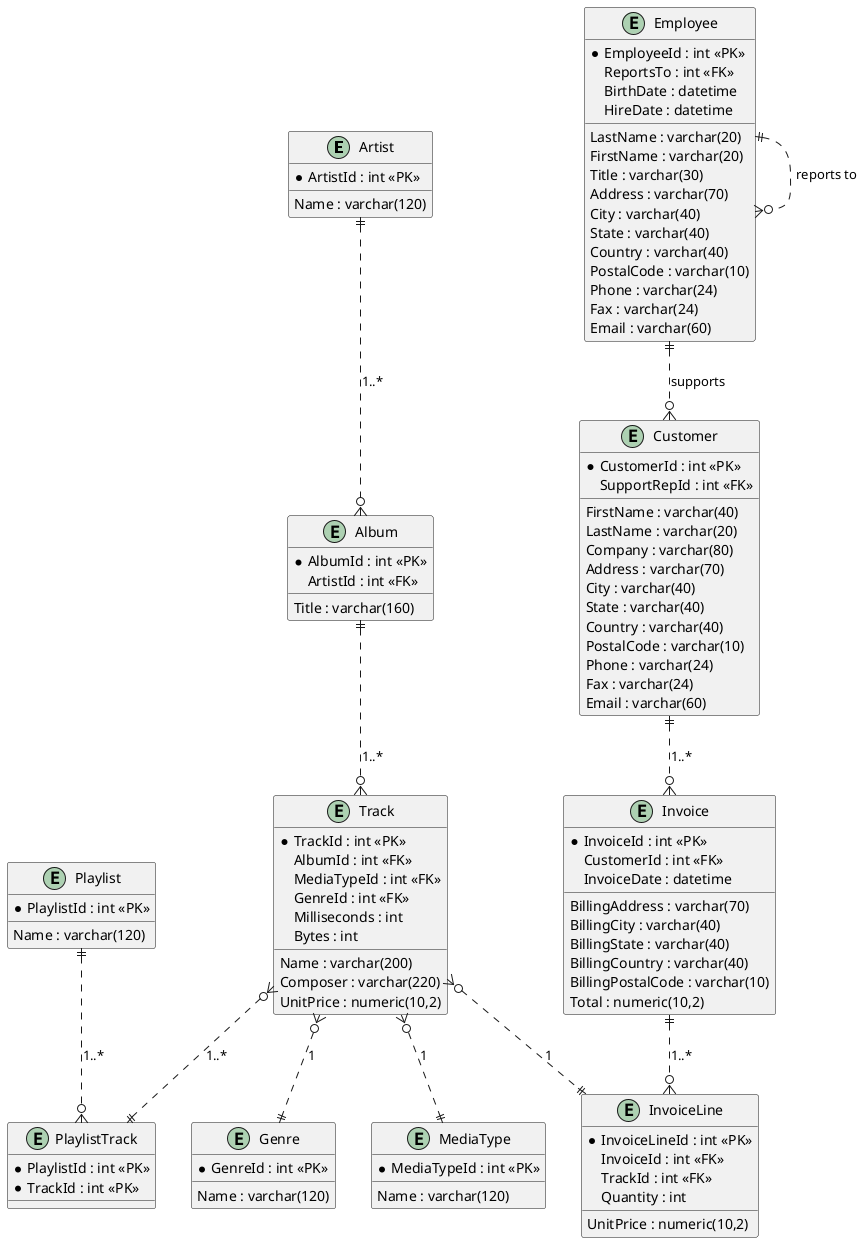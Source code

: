 @startuml Music Store Database Schema
!define Table(name,desc) entity name as "name\ndesc" << (T,#FFAAAA) >>
!define primary_key(x) <b>x</b>
!define foreign_key(x) <i>x</i>

entity "Artist" as Artist {
  * ArtistId : int <<PK>>
  Name : varchar(120)
}

entity "Album" as Album {
  * AlbumId : int <<PK>>
  Title : varchar(160)
  ArtistId : int <<FK>>
}

entity "Track" as Track {
  * TrackId : int <<PK>>
  Name : varchar(200)
  AlbumId : int <<FK>>
  MediaTypeId : int <<FK>>
  GenreId : int <<FK>>
  Composer : varchar(220)
  Milliseconds : int
  Bytes : int
  UnitPrice : numeric(10,2)
}

entity "Genre" as Genre {
  * GenreId : int <<PK>>
  Name : varchar(120)
}

entity "MediaType" as MediaType {
  * MediaTypeId : int <<PK>>
  Name : varchar(120)
}

entity "Playlist" as Playlist {
  * PlaylistId : int <<PK>>
  Name : varchar(120)
}

entity "PlaylistTrack" as PlaylistTrack {
  * PlaylistId : int <<PK>>
  * TrackId : int <<PK>>
}

entity "Employee" as Employee {
  * EmployeeId : int <<PK>>
  LastName : varchar(20)
  FirstName : varchar(20)
  Title : varchar(30)
  ReportsTo : int <<FK>>
  BirthDate : datetime
  HireDate : datetime
  Address : varchar(70)
  City : varchar(40)
  State : varchar(40)
  Country : varchar(40)
  PostalCode : varchar(10)
  Phone : varchar(24)
  Fax : varchar(24)
  Email : varchar(60)
}

entity "Customer" as Customer {
  * CustomerId : int <<PK>>
  FirstName : varchar(40)
  LastName : varchar(20)
  Company : varchar(80)
  Address : varchar(70)
  City : varchar(40)
  State : varchar(40)
  Country : varchar(40)
  PostalCode : varchar(10)
  Phone : varchar(24)
  Fax : varchar(24)
  Email : varchar(60)
  SupportRepId : int <<FK>>
}

entity "Invoice" as Invoice {
  * InvoiceId : int <<PK>>
  CustomerId : int <<FK>>
  InvoiceDate : datetime
  BillingAddress : varchar(70)
  BillingCity : varchar(40)
  BillingState : varchar(40)
  BillingCountry : varchar(40)
  BillingPostalCode : varchar(10)
  Total : numeric(10,2)
}

entity "InvoiceLine" as InvoiceLine {
  * InvoiceLineId : int <<PK>>
  InvoiceId : int <<FK>>
  TrackId : int <<FK>>
  UnitPrice : numeric(10,2)
  Quantity : int
}

Artist ||..o{ Album : "1..*"
Album ||..o{ Track : "1..*"
Track }o..|| Genre : "1"
Track }o..|| MediaType : "1"
Playlist ||..o{ PlaylistTrack : "1..*"
Track }o..|| PlaylistTrack : "1..*"
Employee ||..o{ Employee : "reports to"
Employee ||..o{ Customer : "supports"
Customer ||..o{ Invoice : "1..*"
Invoice ||..o{ InvoiceLine : "1..*"
Track }o..|| InvoiceLine : "1"

@enduml